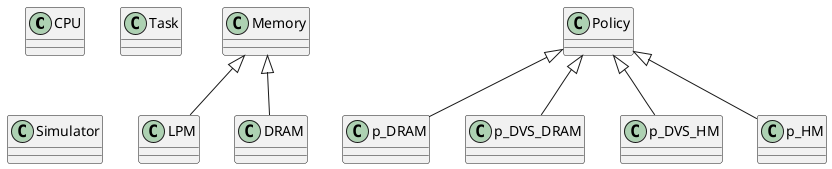 @startuml

/'CPU'/

class CPU {

}

/'Memory'/

class Memory{

}

Memory <|-- LPM
Memory <|-- DRAM

class LPM{

}

class DRAM{

}


/'Policy'/

class Policy{

}

Policy <|-- p_DRAM
Policy <|-- p_DVS_DRAM
Policy <|-- p_DVS_HM
Policy <|-- p_HM

class p_DRAM{

}

class p_HM{

}

class p_DVS_DRAM{

}

class p_DVS_HM{

}

/'Task'/

class Task{

}

/'Simulator'/

class Simulator{

}


@enduml
